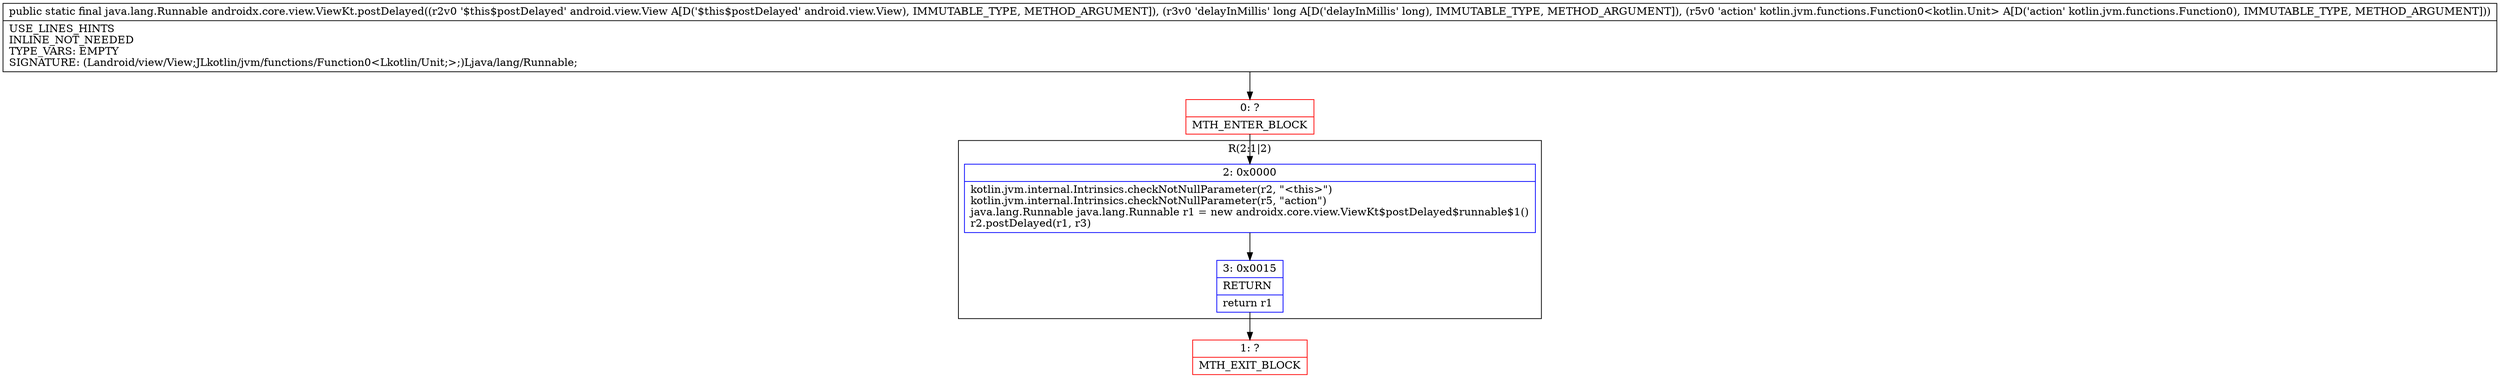 digraph "CFG forandroidx.core.view.ViewKt.postDelayed(Landroid\/view\/View;JLkotlin\/jvm\/functions\/Function0;)Ljava\/lang\/Runnable;" {
subgraph cluster_Region_1318932912 {
label = "R(2:1|2)";
node [shape=record,color=blue];
Node_2 [shape=record,label="{2\:\ 0x0000|kotlin.jvm.internal.Intrinsics.checkNotNullParameter(r2, \"\<this\>\")\lkotlin.jvm.internal.Intrinsics.checkNotNullParameter(r5, \"action\")\ljava.lang.Runnable java.lang.Runnable r1 = new androidx.core.view.ViewKt$postDelayed$runnable$1()\lr2.postDelayed(r1, r3)\l}"];
Node_3 [shape=record,label="{3\:\ 0x0015|RETURN\l|return r1\l}"];
}
Node_0 [shape=record,color=red,label="{0\:\ ?|MTH_ENTER_BLOCK\l}"];
Node_1 [shape=record,color=red,label="{1\:\ ?|MTH_EXIT_BLOCK\l}"];
MethodNode[shape=record,label="{public static final java.lang.Runnable androidx.core.view.ViewKt.postDelayed((r2v0 '$this$postDelayed' android.view.View A[D('$this$postDelayed' android.view.View), IMMUTABLE_TYPE, METHOD_ARGUMENT]), (r3v0 'delayInMillis' long A[D('delayInMillis' long), IMMUTABLE_TYPE, METHOD_ARGUMENT]), (r5v0 'action' kotlin.jvm.functions.Function0\<kotlin.Unit\> A[D('action' kotlin.jvm.functions.Function0), IMMUTABLE_TYPE, METHOD_ARGUMENT]))  | USE_LINES_HINTS\lINLINE_NOT_NEEDED\lTYPE_VARS: EMPTY\lSIGNATURE: (Landroid\/view\/View;JLkotlin\/jvm\/functions\/Function0\<Lkotlin\/Unit;\>;)Ljava\/lang\/Runnable;\l}"];
MethodNode -> Node_0;Node_2 -> Node_3;
Node_3 -> Node_1;
Node_0 -> Node_2;
}

